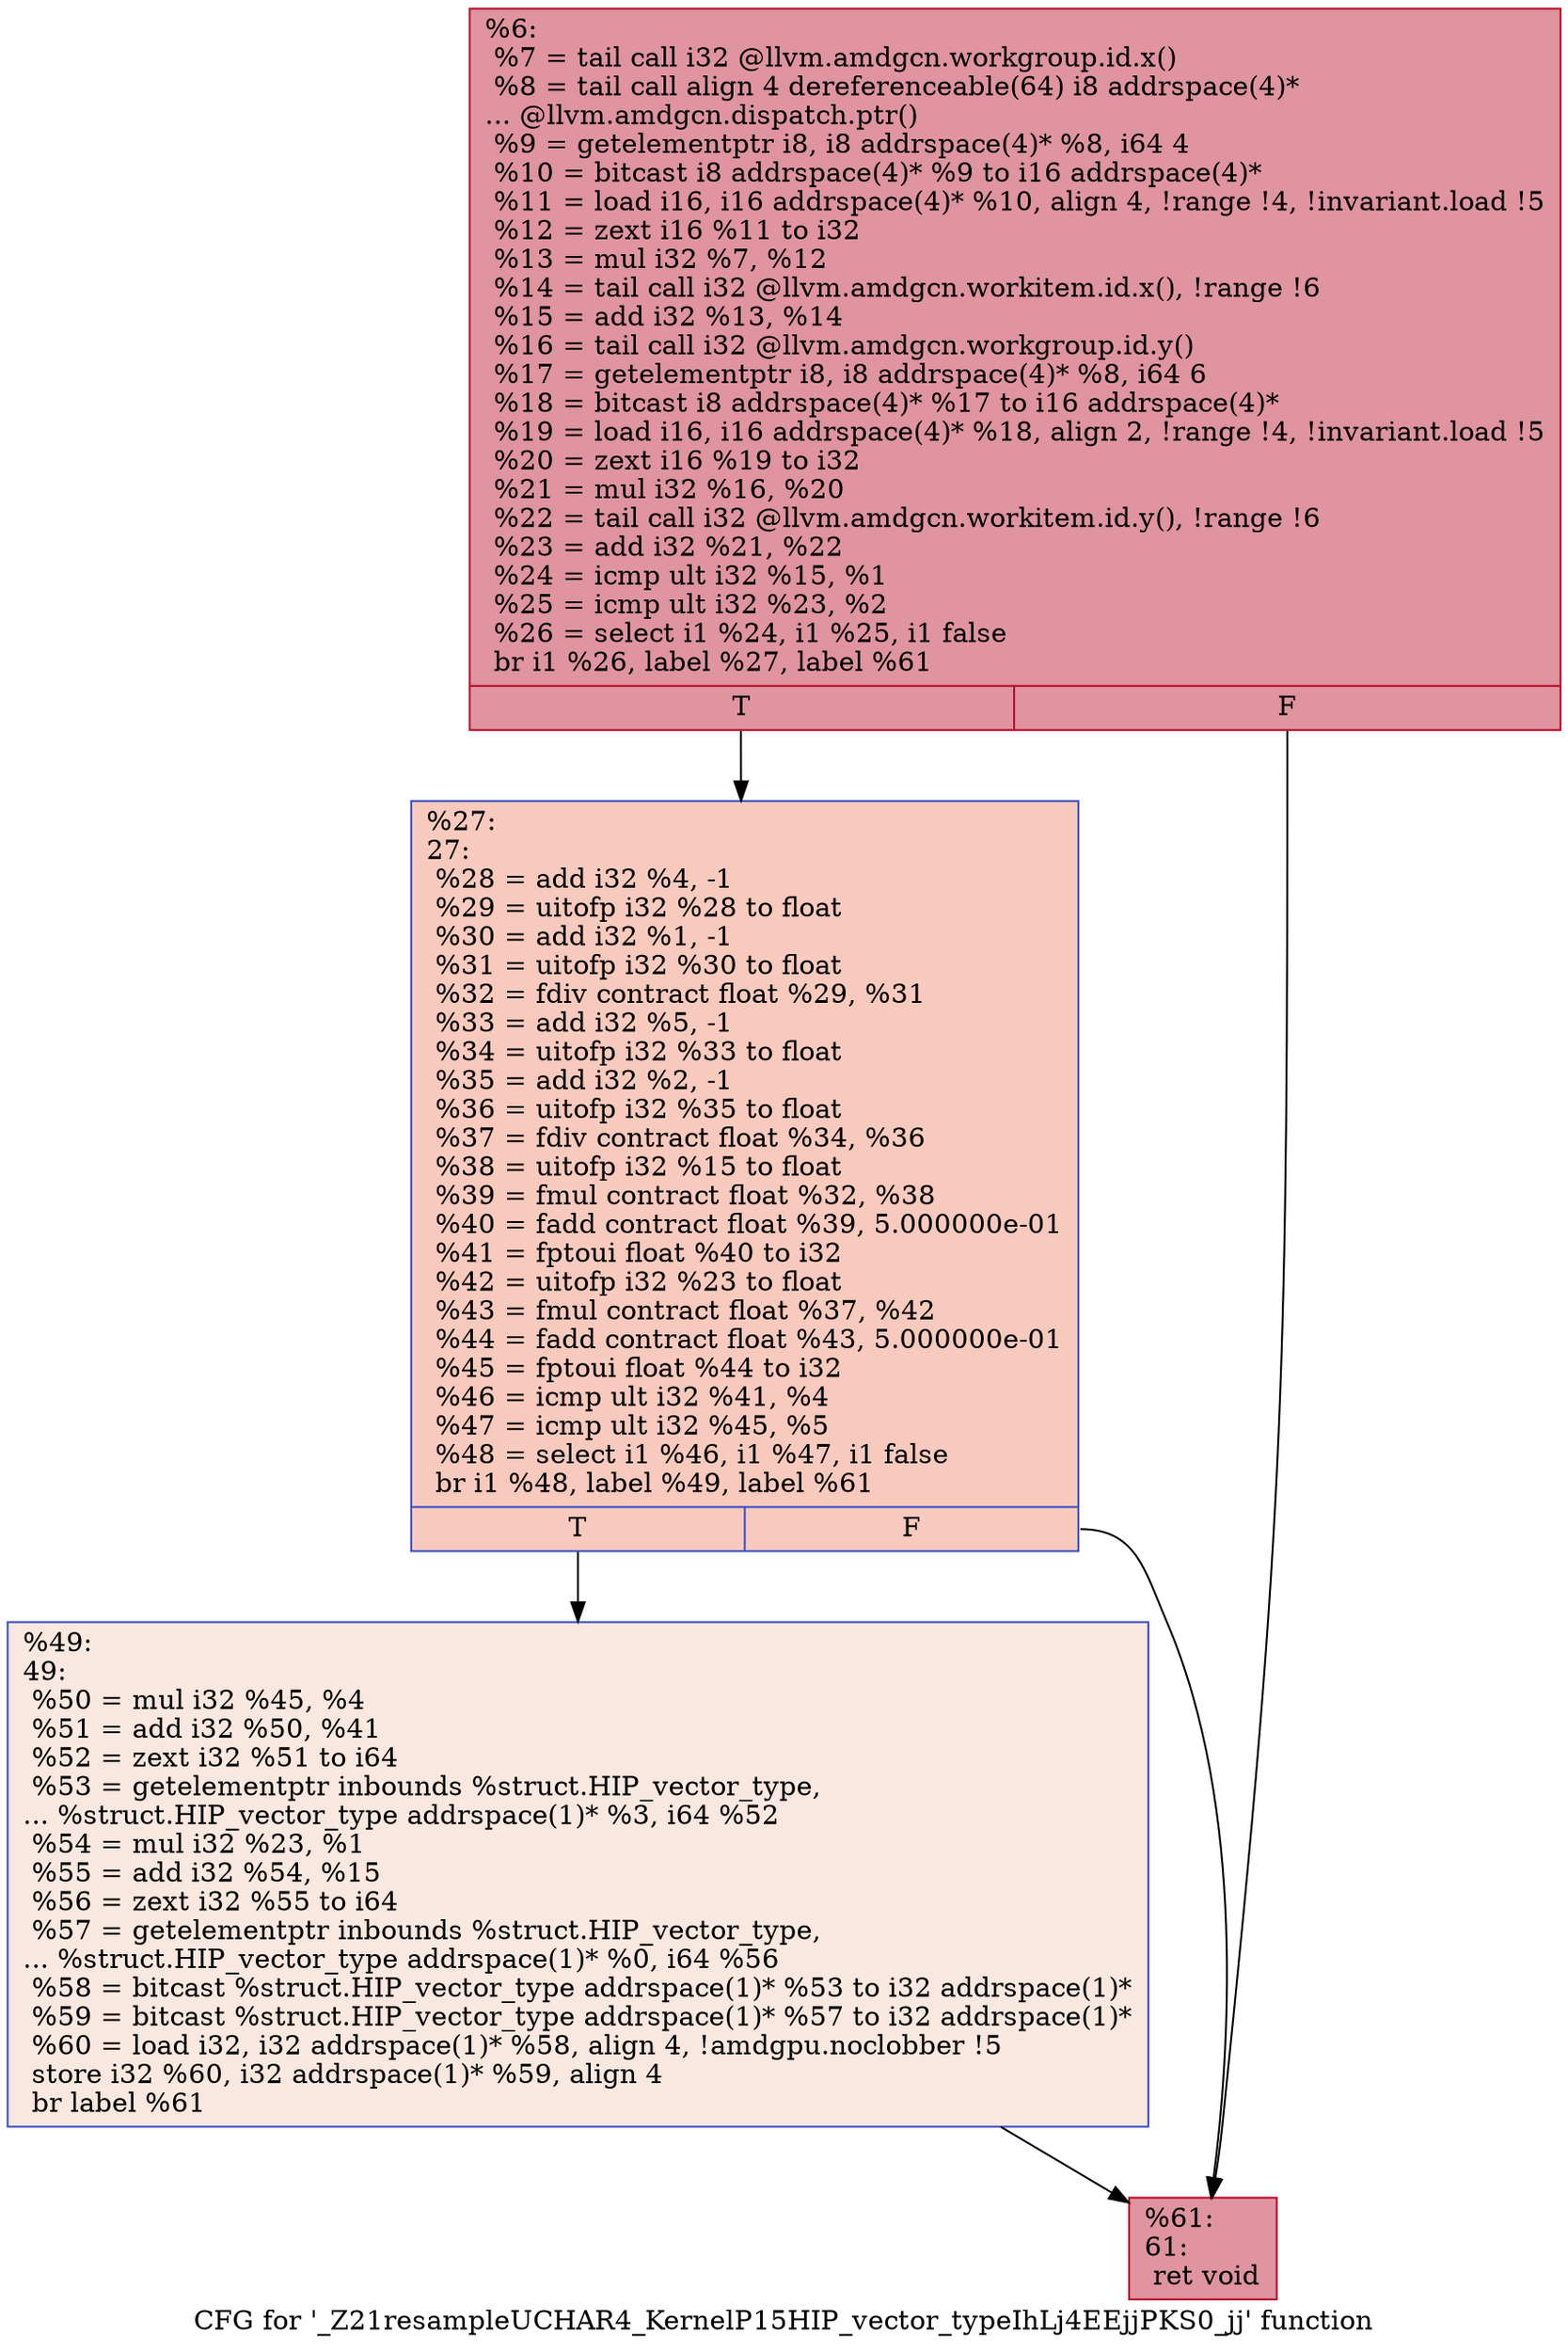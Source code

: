 digraph "CFG for '_Z21resampleUCHAR4_KernelP15HIP_vector_typeIhLj4EEjjPKS0_jj' function" {
	label="CFG for '_Z21resampleUCHAR4_KernelP15HIP_vector_typeIhLj4EEjjPKS0_jj' function";

	Node0x4730140 [shape=record,color="#b70d28ff", style=filled, fillcolor="#b70d2870",label="{%6:\l  %7 = tail call i32 @llvm.amdgcn.workgroup.id.x()\l  %8 = tail call align 4 dereferenceable(64) i8 addrspace(4)*\l... @llvm.amdgcn.dispatch.ptr()\l  %9 = getelementptr i8, i8 addrspace(4)* %8, i64 4\l  %10 = bitcast i8 addrspace(4)* %9 to i16 addrspace(4)*\l  %11 = load i16, i16 addrspace(4)* %10, align 4, !range !4, !invariant.load !5\l  %12 = zext i16 %11 to i32\l  %13 = mul i32 %7, %12\l  %14 = tail call i32 @llvm.amdgcn.workitem.id.x(), !range !6\l  %15 = add i32 %13, %14\l  %16 = tail call i32 @llvm.amdgcn.workgroup.id.y()\l  %17 = getelementptr i8, i8 addrspace(4)* %8, i64 6\l  %18 = bitcast i8 addrspace(4)* %17 to i16 addrspace(4)*\l  %19 = load i16, i16 addrspace(4)* %18, align 2, !range !4, !invariant.load !5\l  %20 = zext i16 %19 to i32\l  %21 = mul i32 %16, %20\l  %22 = tail call i32 @llvm.amdgcn.workitem.id.y(), !range !6\l  %23 = add i32 %21, %22\l  %24 = icmp ult i32 %15, %1\l  %25 = icmp ult i32 %23, %2\l  %26 = select i1 %24, i1 %25, i1 false\l  br i1 %26, label %27, label %61\l|{<s0>T|<s1>F}}"];
	Node0x4730140:s0 -> Node0x4733b70;
	Node0x4730140:s1 -> Node0x4733c00;
	Node0x4733b70 [shape=record,color="#3d50c3ff", style=filled, fillcolor="#ef886b70",label="{%27:\l27:                                               \l  %28 = add i32 %4, -1\l  %29 = uitofp i32 %28 to float\l  %30 = add i32 %1, -1\l  %31 = uitofp i32 %30 to float\l  %32 = fdiv contract float %29, %31\l  %33 = add i32 %5, -1\l  %34 = uitofp i32 %33 to float\l  %35 = add i32 %2, -1\l  %36 = uitofp i32 %35 to float\l  %37 = fdiv contract float %34, %36\l  %38 = uitofp i32 %15 to float\l  %39 = fmul contract float %32, %38\l  %40 = fadd contract float %39, 5.000000e-01\l  %41 = fptoui float %40 to i32\l  %42 = uitofp i32 %23 to float\l  %43 = fmul contract float %37, %42\l  %44 = fadd contract float %43, 5.000000e-01\l  %45 = fptoui float %44 to i32\l  %46 = icmp ult i32 %41, %4\l  %47 = icmp ult i32 %45, %5\l  %48 = select i1 %46, i1 %47, i1 false\l  br i1 %48, label %49, label %61\l|{<s0>T|<s1>F}}"];
	Node0x4733b70:s0 -> Node0x4735380;
	Node0x4733b70:s1 -> Node0x4733c00;
	Node0x4735380 [shape=record,color="#3d50c3ff", style=filled, fillcolor="#f1ccb870",label="{%49:\l49:                                               \l  %50 = mul i32 %45, %4\l  %51 = add i32 %50, %41\l  %52 = zext i32 %51 to i64\l  %53 = getelementptr inbounds %struct.HIP_vector_type,\l... %struct.HIP_vector_type addrspace(1)* %3, i64 %52\l  %54 = mul i32 %23, %1\l  %55 = add i32 %54, %15\l  %56 = zext i32 %55 to i64\l  %57 = getelementptr inbounds %struct.HIP_vector_type,\l... %struct.HIP_vector_type addrspace(1)* %0, i64 %56\l  %58 = bitcast %struct.HIP_vector_type addrspace(1)* %53 to i32 addrspace(1)*\l  %59 = bitcast %struct.HIP_vector_type addrspace(1)* %57 to i32 addrspace(1)*\l  %60 = load i32, i32 addrspace(1)* %58, align 4, !amdgpu.noclobber !5\l  store i32 %60, i32 addrspace(1)* %59, align 4\l  br label %61\l}"];
	Node0x4735380 -> Node0x4733c00;
	Node0x4733c00 [shape=record,color="#b70d28ff", style=filled, fillcolor="#b70d2870",label="{%61:\l61:                                               \l  ret void\l}"];
}
